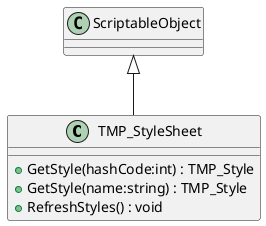 @startuml
class TMP_StyleSheet {
    + GetStyle(hashCode:int) : TMP_Style
    + GetStyle(name:string) : TMP_Style
    + RefreshStyles() : void
}
ScriptableObject <|-- TMP_StyleSheet
@enduml
